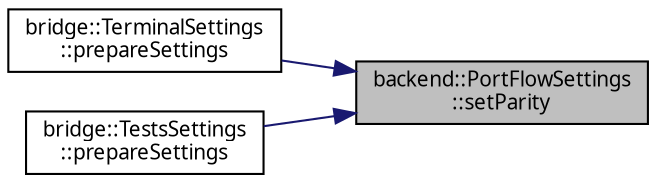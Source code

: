 digraph "backend::PortFlowSettings::setParity"
{
 // LATEX_PDF_SIZE
  edge [fontname="JetBrains Mono",fontsize="10",labelfontname="JetBrains Mono",labelfontsize="10"];
  node [fontname="JetBrains Mono",fontsize="10",shape=record];
  rankdir="RL";
  Node1 [label="backend::PortFlowSettings\l::setParity",height=0.2,width=0.4,color="black", fillcolor="grey75", style="filled", fontcolor="black",tooltip=" "];
  Node1 -> Node2 [dir="back",color="midnightblue",fontsize="10",style="solid",fontname="JetBrains Mono"];
  Node2 [label="bridge::TerminalSettings\l::prepareSettings",height=0.2,width=0.4,color="black", fillcolor="white", style="filled",URL="$classbridge_1_1_terminal_settings.html#a36901a5b8e7c7401d16847062020cbeb",tooltip=" "];
  Node1 -> Node3 [dir="back",color="midnightblue",fontsize="10",style="solid",fontname="JetBrains Mono"];
  Node3 [label="bridge::TestsSettings\l::prepareSettings",height=0.2,width=0.4,color="black", fillcolor="white", style="filled",URL="$classbridge_1_1_tests_settings.html#a5c219fa7a990bb9ba5117cde932c9604",tooltip=" "];
}
